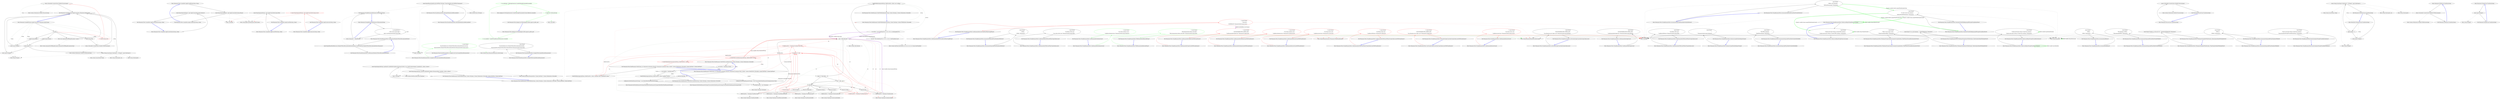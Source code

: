 digraph  {
m0_15 [cluster="System.Globalization.TextInfo.ToLower(string)", file="CasingExtensions.cs", label="Entry System.Globalization.TextInfo.ToLower(string)", span="0-0"];
m0_14 [cluster="System.Globalization.TextInfo.ToTitleCase(string)", file="CasingExtensions.cs", label="Entry System.Globalization.TextInfo.ToTitleCase(string)", span="0-0"];
m0_19 [cluster="string.Concat(string, string)", file="CasingExtensions.cs", label="Entry string.Concat(string, string)", span="0-0"];
m0_0 [cluster="Humanizer.CasingExtensions.ApplyCase(string, Humanizer.LetterCasing)", file="CasingExtensions.cs", label="Entry Humanizer.CasingExtensions.ApplyCase(string, Humanizer.LetterCasing)", span="16-16"];
m0_1 [cluster="Humanizer.CasingExtensions.ApplyCase(string, Humanizer.LetterCasing)", file="CasingExtensions.cs", label=casing, span="18-18"];
m0_3 [cluster="Humanizer.CasingExtensions.ApplyCase(string, Humanizer.LetterCasing)", file="CasingExtensions.cs", label="return CultureInfo.CurrentCulture.TextInfo.ToTitleCase(input);", span="21-21"];
m0_5 [cluster="Humanizer.CasingExtensions.ApplyCase(string, Humanizer.LetterCasing)", file="CasingExtensions.cs", label="return CultureInfo.CurrentCulture.TextInfo.ToLower(input);", span="24-24"];
m0_7 [cluster="Humanizer.CasingExtensions.ApplyCase(string, Humanizer.LetterCasing)", file="CasingExtensions.cs", label="return input.ToUpper();", span="27-27"];
m0_9 [cluster="Humanizer.CasingExtensions.ApplyCase(string, Humanizer.LetterCasing)", file="CasingExtensions.cs", label="input.Length >= 1", span="30-30"];
m0_10 [cluster="Humanizer.CasingExtensions.ApplyCase(string, Humanizer.LetterCasing)", file="CasingExtensions.cs", label="return String.Concat(input.Substring(0, 1).ToUpper(), input.Substring(1));", span="31-31"];
m0_11 [cluster="Humanizer.CasingExtensions.ApplyCase(string, Humanizer.LetterCasing)", file="CasingExtensions.cs", label="return input.ToUpper();", span="33-33"];
m0_2 [cluster="Humanizer.CasingExtensions.ApplyCase(string, Humanizer.LetterCasing)", file="CasingExtensions.cs", label="LetterCasing.Title", span="20-20"];
m0_4 [cluster="Humanizer.CasingExtensions.ApplyCase(string, Humanizer.LetterCasing)", color=red, community=0, file="CasingExtensions.cs", label="0: LetterCasing.Lower", span="23-23"];
m0_6 [cluster="Humanizer.CasingExtensions.ApplyCase(string, Humanizer.LetterCasing)", file="CasingExtensions.cs", label="LetterCasing.AllCaps", span="26-26"];
m0_8 [cluster="Humanizer.CasingExtensions.ApplyCase(string, Humanizer.LetterCasing)", file="CasingExtensions.cs", label="LetterCasing.Sentence", span="29-29"];
m0_12 [cluster="Humanizer.CasingExtensions.ApplyCase(string, Humanizer.LetterCasing)", file="CasingExtensions.cs", label="throw new ArgumentOutOfRangeException(''casing'');", span="36-36"];
m0_13 [cluster="Humanizer.CasingExtensions.ApplyCase(string, Humanizer.LetterCasing)", file="CasingExtensions.cs", label="Exit Humanizer.CasingExtensions.ApplyCase(string, Humanizer.LetterCasing)", span="16-16"];
m0_16 [cluster="string.ToUpper()", file="CasingExtensions.cs", label="Entry string.ToUpper()", span="0-0"];
m0_17 [cluster="string.Substring(int, int)", file="CasingExtensions.cs", label="Entry string.Substring(int, int)", span="0-0"];
m0_20 [cluster="System.ArgumentOutOfRangeException.ArgumentOutOfRangeException(string)", file="CasingExtensions.cs", label="Entry System.ArgumentOutOfRangeException.ArgumentOutOfRangeException(string)", span="0-0"];
m0_18 [cluster="string.Substring(int)", file="CasingExtensions.cs", label="Entry string.Substring(int)", span="0-0"];
m1_11 [cluster="Humanizer.Tests.CasingTests.ApplyCaseAllCaps(string, string)", file="CasingTests.cs", label="Entry Humanizer.Tests.CasingTests.ApplyCaseAllCaps(string, string)", span="40-40"];
m1_12 [cluster="Humanizer.Tests.CasingTests.ApplyCaseAllCaps(string, string)", file="CasingTests.cs", label="Assert.Equal(expectedOutput, input.ApplyCase(LetterCasing.AllCaps))", span="42-42"];
m1_13 [cluster="Humanizer.Tests.CasingTests.ApplyCaseAllCaps(string, string)", file="CasingTests.cs", label="Exit Humanizer.Tests.CasingTests.ApplyCaseAllCaps(string, string)", span="40-40"];
m1_3 [cluster="string.ApplyCase(Humanizer.LetterCasing)", file="CasingTests.cs", label="Entry string.ApplyCase(Humanizer.LetterCasing)", span="16-16"];
m1_8 [cluster="Humanizer.Tests.CasingTests.ApplyCaseSentence(string, string)", file="CasingTests.cs", label="Entry Humanizer.Tests.CasingTests.ApplyCaseSentence(string, string)", span="31-31"];
m1_9 [cluster="Humanizer.Tests.CasingTests.ApplyCaseSentence(string, string)", file="CasingTests.cs", label="Assert.Equal(expectedOutput, input.ApplyCase(LetterCasing.Sentence))", span="33-33"];
m1_10 [cluster="Humanizer.Tests.CasingTests.ApplyCaseSentence(string, string)", file="CasingTests.cs", label="Exit Humanizer.Tests.CasingTests.ApplyCaseSentence(string, string)", span="31-31"];
m1_0 [cluster="Humanizer.Tests.CasingTests.ApplyCaseTitle(string, string)", file="CasingTests.cs", label="Entry Humanizer.Tests.CasingTests.ApplyCaseTitle(string, string)", span="12-12"];
m1_1 [cluster="Humanizer.Tests.CasingTests.ApplyCaseTitle(string, string)", file="CasingTests.cs", label="Assert.Equal(expectedOutput, input.ApplyCase(LetterCasing.Title))", span="14-14"];
m1_2 [cluster="Humanizer.Tests.CasingTests.ApplyCaseTitle(string, string)", file="CasingTests.cs", label="Exit Humanizer.Tests.CasingTests.ApplyCaseTitle(string, string)", span="12-12"];
m1_4 [cluster="Unk.Equal", file="CasingTests.cs", label="Entry Unk.Equal", span=""];
m1_5 [cluster="Humanizer.Tests.CasingTests.ApplyCaseLower(string, string)", file="CasingTests.cs", label="Entry Humanizer.Tests.CasingTests.ApplyCaseLower(string, string)", span="22-22"];
m1_6 [cluster="Humanizer.Tests.CasingTests.ApplyCaseLower(string, string)", color=red, community=0, file="CasingTests.cs", label="0: Assert.Equal(expectedOutput, input.ApplyCase(LetterCasing.Lower))", span="24-24"];
m1_7 [cluster="Humanizer.Tests.CasingTests.ApplyCaseLower(string, string)", file="CasingTests.cs", label="Exit Humanizer.Tests.CasingTests.ApplyCaseLower(string, string)", span="22-22"];
m2_4 [cluster="Unk.Equal", file="EnumHumanizeTests.cs", label="Entry Unk.Equal", span=""];
m2_15 [cluster="Humanizer.Tests.EnumHumanizeTests.AllCapitalMembersAreReturnedAsIs()", file="EnumHumanizeTests.cs", label="Entry Humanizer.Tests.EnumHumanizeTests.AllCapitalMembersAreReturnedAsIs()", span="35-35"];
m2_16 [cluster="Humanizer.Tests.EnumHumanizeTests.AllCapitalMembersAreReturnedAsIs()", file="EnumHumanizeTests.cs", label="Assert.Equal(EnumUnderTest.ALLCAPITALS.ToString(), EnumUnderTest.ALLCAPITALS.Humanize())", span="37-37"];
m2_17 [cluster="Humanizer.Tests.EnumHumanizeTests.AllCapitalMembersAreReturnedAsIs()", file="EnumHumanizeTests.cs", label="Exit Humanizer.Tests.EnumHumanizeTests.AllCapitalMembersAreReturnedAsIs()", span="35-35"];
m2_18 [cluster="System.Enum.ToString()", file="EnumHumanizeTests.cs", label="Entry System.Enum.ToString()", span="0-0"];
m2_12 [cluster="Humanizer.Tests.EnumHumanizeTests.CanApplyLowerCaseCasingOnEnumHumanization()", file="EnumHumanizeTests.cs", label="Entry Humanizer.Tests.EnumHumanizeTests.CanApplyLowerCaseCasingOnEnumHumanization()", span="27-27"];
m2_13 [cluster="Humanizer.Tests.EnumHumanizeTests.CanApplyLowerCaseCasingOnEnumHumanization()", color=green, community=0, file="EnumHumanizeTests.cs", label="0: Assert.Equal(\r\n                EnumTestsResources.MemberWithoutDescriptionAttributeLowerCase, \r\n                EnumUnderTest.MemberWithoutDescriptionAttribute.Humanize(LetterCasing.Lower))", span="29-31"];
m2_14 [cluster="Humanizer.Tests.EnumHumanizeTests.CanApplyLowerCaseCasingOnEnumHumanization()", file="EnumHumanizeTests.cs", label="Exit Humanizer.Tests.EnumHumanizeTests.CanApplyLowerCaseCasingOnEnumHumanization()", span="27-27"];
m2_8 [cluster="Humanizer.Tests.EnumHumanizeTests.CanApplyTitleCasingOnEnumHumanization()", file="EnumHumanizeTests.cs", label="Entry Humanizer.Tests.EnumHumanizeTests.CanApplyTitleCasingOnEnumHumanization()", span="19-19"];
m2_9 [cluster="Humanizer.Tests.EnumHumanizeTests.CanApplyTitleCasingOnEnumHumanization()", file="EnumHumanizeTests.cs", label="Assert.Equal(\r\n                EnumTestsResources.MemberWithoutDescriptionAttributeTitle, \r\n                EnumUnderTest.MemberWithoutDescriptionAttribute.Humanize(LetterCasing.Title))", span="21-23"];
m2_10 [cluster="Humanizer.Tests.EnumHumanizeTests.CanApplyTitleCasingOnEnumHumanization()", file="EnumHumanizeTests.cs", label="Exit Humanizer.Tests.EnumHumanizeTests.CanApplyTitleCasingOnEnumHumanization()", span="19-19"];
m2_5 [cluster="Humanizer.Tests.EnumHumanizeTests.CanHumanizeMembersWithoutDescriptionAttribute()", file="EnumHumanizeTests.cs", label="Entry Humanizer.Tests.EnumHumanizeTests.CanHumanizeMembersWithoutDescriptionAttribute()", span="13-13"];
m2_6 [cluster="Humanizer.Tests.EnumHumanizeTests.CanHumanizeMembersWithoutDescriptionAttribute()", file="EnumHumanizeTests.cs", label="Assert.Equal(EnumTestsResources.MemberWithoutDescriptionAttributeSentence, EnumUnderTest.MemberWithoutDescriptionAttribute.Humanize())", span="15-15"];
m2_3 [cluster="Humanizer.StringDehumanizeExtensions.Dehumanize(string)", file="EnumHumanizeTests.cs", label="Exit Humanizer.StringDehumanizeExtensions.Dehumanize(string)", span="11-11"];
m2_0 [cluster="Humanizer.StringDehumanizeExtensions.Dehumanize(string)", file="EnumHumanizeTests.cs", label="Entry Humanizer.StringDehumanizeExtensions.Dehumanize(string)", span="11-11"];
m2_1 [cluster="Humanizer.StringDehumanizeExtensions.Dehumanize(string)", file="EnumHumanizeTests.cs", label="var titlizedWords = \r\n                (from word in input.Split(' ')\r\n                select word.Humanize(LetterCasing.Title))", span="13-15"];
m2_2 [cluster="Humanizer.StringDehumanizeExtensions.Dehumanize(string)", file="EnumHumanizeTests.cs", label="return string.Join('''', titlizedWords);", span="17-17"];
m2_11 [cluster="System.Enum.Humanize(Humanizer.LetterCasing)", file="EnumHumanizeTests.cs", label="Entry System.Enum.Humanize(Humanizer.LetterCasing)", span="37-37"];
m2_7 [cluster="Humanizer.Tests.EnumHumanizeTests.CanHumanizeMembersWithoutDescriptionAttribute()", file="EnumHumanizeTests.cs", label="Exit Humanizer.Tests.EnumHumanizeTests.CanHumanizeMembersWithoutDescriptionAttribute()", span="13-13"];
m4_5 [cluster="ApiApprover.PublicApiGenerator.CreatePublicApiForAssembly(System.Reflection.Assembly)", file="PublicApiApprovalTest.cs", label="Entry ApiApprover.PublicApiGenerator.CreatePublicApiForAssembly(System.Reflection.Assembly)", span="17-17"];
m4_0 [cluster="Humanizer.Tests.ApiApprover.PublicApiApprovalTest.approve_public_api()", file="PublicApiApprovalTest.cs", label="Entry Humanizer.Tests.ApiApprover.PublicApiApprovalTest.approve_public_api()", span="11-11"];
m4_1 [cluster="Humanizer.Tests.ApiApprover.PublicApiApprovalTest.approve_public_api()", color=green, community=0, file="PublicApiApprovalTest.cs", label="0: var assembly = typeof(StringHumanizeExtensions).Assembly", span="14-14"];
m4_2 [cluster="Humanizer.Tests.ApiApprover.PublicApiApprovalTest.approve_public_api()", color=green, community=0, file="PublicApiApprovalTest.cs", label="0: var publicApi = PublicApiGenerator.CreatePublicApiForAssembly(assembly)", span="17-17"];
m4_3 [cluster="Humanizer.Tests.ApiApprover.PublicApiApprovalTest.approve_public_api()", color=green, community=0, file="PublicApiApprovalTest.cs", label="0: Approvals.Verify(publicApi)", span="20-20"];
m4_4 [cluster="Humanizer.Tests.ApiApprover.PublicApiApprovalTest.approve_public_api()", file="PublicApiApprovalTest.cs", label="Exit Humanizer.Tests.ApiApprover.PublicApiApprovalTest.approve_public_api()", span="11-11"];
m4_6 [cluster="Unk.Verify", file="PublicApiApprovalTest.cs", label="Entry Unk.Verify", span=""];
m6_15 [cluster="System.DateTime.Add(System.TimeSpan)", file="StringHumanizeExtensions.cs", label="Entry System.DateTime.Add(System.TimeSpan)", span="0-0"];
m6_49 [cluster="System.Math.Abs(int)", file="StringHumanizeExtensions.cs", label="Entry System.Math.Abs(int)", span="0-0"];
m6_6 [cluster="Humanizer.Tests.DateHumanize.VerifyWithDateInjection(string, System.TimeSpan, System.Globalization.CultureInfo)", file="StringHumanizeExtensions.cs", label="Entry Humanizer.Tests.DateHumanize.VerifyWithDateInjection(string, System.TimeSpan, System.Globalization.CultureInfo)", span="20-20"];
m6_7 [cluster="Humanizer.Tests.DateHumanize.VerifyWithDateInjection(string, System.TimeSpan, System.Globalization.CultureInfo)", file="StringHumanizeExtensions.cs", label="var utcNow = new DateTime(2013, 6, 20, 9, 58, 22, DateTimeKind.Utc)", span="22-22"];
m6_9 [cluster="Humanizer.Tests.DateHumanize.VerifyWithDateInjection(string, System.TimeSpan, System.Globalization.CultureInfo)", file="StringHumanizeExtensions.cs", label="VerifyWithDate(expectedString, deltaFromNow, culture, now, utcNow)", span="25-25"];
m6_8 [cluster="Humanizer.Tests.DateHumanize.VerifyWithDateInjection(string, System.TimeSpan, System.Globalization.CultureInfo)", file="StringHumanizeExtensions.cs", label="var now = new DateTime(2013, 6, 20, 11, 58, 22, DateTimeKind.Local)", span="23-23"];
m6_10 [cluster="Humanizer.Tests.DateHumanize.VerifyWithDateInjection(string, System.TimeSpan, System.Globalization.CultureInfo)", file="StringHumanizeExtensions.cs", label="Exit Humanizer.Tests.DateHumanize.VerifyWithDateInjection(string, System.TimeSpan, System.Globalization.CultureInfo)", span="20-20"];
m6_5 [cluster="Humanizer.Tests.DateHumanize.VerifyWithDate(string, System.TimeSpan, System.Globalization.CultureInfo, System.DateTime, System.DateTime)", file="StringHumanizeExtensions.cs", label="Entry Humanizer.Tests.DateHumanize.VerifyWithDate(string, System.TimeSpan, System.Globalization.CultureInfo, System.DateTime, System.DateTime)", span="28-28"];
m6_12 [cluster="Humanizer.Tests.DateHumanize.VerifyWithDate(string, System.TimeSpan, System.Globalization.CultureInfo, System.DateTime, System.DateTime)", file="StringHumanizeExtensions.cs", label="Assert.Equal(expectedString, baseDateUtc.Add(deltaFromBase).Humanize(utcDate: true, dateToCompareAgainst: baseDateUtc, culture: culture))", span="30-30"];
m6_13 [cluster="Humanizer.Tests.DateHumanize.VerifyWithDate(string, System.TimeSpan, System.Globalization.CultureInfo, System.DateTime, System.DateTime)", file="StringHumanizeExtensions.cs", label="Assert.Equal(expectedString, baseDate.Add(deltaFromBase).Humanize(false, baseDate, culture: culture))", span="31-31"];
m6_14 [cluster="Humanizer.Tests.DateHumanize.VerifyWithDate(string, System.TimeSpan, System.Globalization.CultureInfo, System.DateTime, System.DateTime)", file="StringHumanizeExtensions.cs", label="Exit Humanizer.Tests.DateHumanize.VerifyWithDate(string, System.TimeSpan, System.Globalization.CultureInfo, System.DateTime, System.DateTime)", span="28-28"];
m6_47 [cluster="Humanizer.DateTimeHumanizeStrategy.DefaultDateTimeHumanizeStrategy.DefaultDateTimeHumanizeStrategy()", file="StringHumanizeExtensions.cs", label="Entry Humanizer.DateTimeHumanizeStrategy.DefaultDateTimeHumanizeStrategy.DefaultDateTimeHumanizeStrategy()", span="8-8"];
m6_48 [cluster="System.TimeSpan.TimeSpan()", file="StringHumanizeExtensions.cs", label="Entry System.TimeSpan.TimeSpan()", span="0-0"];
m6_52 [cluster="System.TimeSpan.FromMinutes(double)", file="StringHumanizeExtensions.cs", label="Entry System.TimeSpan.FromMinutes(double)", span="0-0"];
m6_50 [cluster="System.TimeSpan.FromMilliseconds(double)", file="StringHumanizeExtensions.cs", label="Entry System.TimeSpan.FromMilliseconds(double)", span="0-0"];
m6_17 [cluster="Unk.Equal", file="StringHumanizeExtensions.cs", label="Entry Unk.Equal", span=""];
m6_51 [cluster="System.TimeSpan.FromSeconds(double)", file="StringHumanizeExtensions.cs", label="Entry System.TimeSpan.FromSeconds(double)", span="0-0"];
m6_0 [cluster="Humanizer.Tests.DateHumanize.VerifyWithCurrentDate(string, System.TimeSpan, System.Globalization.CultureInfo)", file="StringHumanizeExtensions.cs", label="Entry Humanizer.Tests.DateHumanize.VerifyWithCurrentDate(string, System.TimeSpan, System.Globalization.CultureInfo)", span="11-11"];
m6_1 [cluster="Humanizer.Tests.DateHumanize.VerifyWithCurrentDate(string, System.TimeSpan, System.Globalization.CultureInfo)", file="StringHumanizeExtensions.cs", label="var utcNow = DateTime.UtcNow", span="13-13"];
m6_3 [cluster="Humanizer.Tests.DateHumanize.VerifyWithCurrentDate(string, System.TimeSpan, System.Globalization.CultureInfo)", file="StringHumanizeExtensions.cs", label="VerifyWithDate(expectedString, deltaFromNow, culture, localNow, utcNow)", span="17-17"];
m6_2 [cluster="Humanizer.Tests.DateHumanize.VerifyWithCurrentDate(string, System.TimeSpan, System.Globalization.CultureInfo)", file="StringHumanizeExtensions.cs", label="var localNow = DateTime.Now", span="14-14"];
m6_4 [cluster="Humanizer.Tests.DateHumanize.VerifyWithCurrentDate(string, System.TimeSpan, System.Globalization.CultureInfo)", file="StringHumanizeExtensions.cs", label="Exit Humanizer.Tests.DateHumanize.VerifyWithCurrentDate(string, System.TimeSpan, System.Globalization.CultureInfo)", span="11-11"];
m6_11 [cluster="System.DateTime.DateTime(int, int, int, int, int, int, System.DateTimeKind)", file="StringHumanizeExtensions.cs", label="Entry System.DateTime.DateTime(int, int, int, int, int, int, System.DateTimeKind)", span="0-0"];
m6_16 [cluster="System.DateTime.Humanize(bool, System.DateTime?, System.Globalization.CultureInfo)", file="StringHumanizeExtensions.cs", label="Entry System.DateTime.Humanize(bool, System.DateTime?, System.Globalization.CultureInfo)", span="19-19"];
m6_18 [cluster="Humanizer.Tests.DateHumanize.Verify(string, int, Humanizer.Localisation.TimeUnit, Humanizer.Localisation.Tense, double?, System.Globalization.CultureInfo, System.DateTime?, System.DateTime?)", file="StringHumanizeExtensions.cs", label="Entry Humanizer.Tests.DateHumanize.Verify(string, int, Humanizer.Localisation.TimeUnit, Humanizer.Localisation.Tense, double?, System.Globalization.CultureInfo, System.DateTime?, System.DateTime?)", span="34-34"];
m6_19 [cluster="Humanizer.Tests.DateHumanize.Verify(string, int, Humanizer.Localisation.TimeUnit, Humanizer.Localisation.Tense, double?, System.Globalization.CultureInfo, System.DateTime?, System.DateTime?)", file="StringHumanizeExtensions.cs", label="precision.HasValue", span="36-36"];
m6_20 [cluster="Humanizer.Tests.DateHumanize.Verify(string, int, Humanizer.Localisation.TimeUnit, Humanizer.Localisation.Tense, double?, System.Globalization.CultureInfo, System.DateTime?, System.DateTime?)", file="StringHumanizeExtensions.cs", label="Configurator.DateTimeHumanizeStrategy = new PrecisionDateTimeHumanizeStrategy(precision.Value)", span="37-37"];
m6_23 [cluster="Humanizer.Tests.DateHumanize.Verify(string, int, Humanizer.Localisation.TimeUnit, Humanizer.Localisation.Tense, double?, System.Globalization.CultureInfo, System.DateTime?, System.DateTime?)", file="StringHumanizeExtensions.cs", label="unit = Math.Abs(unit)", span="42-42"];
m6_24 [cluster="Humanizer.Tests.DateHumanize.Verify(string, int, Humanizer.Localisation.TimeUnit, Humanizer.Localisation.Tense, double?, System.Globalization.CultureInfo, System.DateTime?, System.DateTime?)", file="StringHumanizeExtensions.cs", label="tense == Tense.Past", span="44-44"];
m6_26 [cluster="Humanizer.Tests.DateHumanize.Verify(string, int, Humanizer.Localisation.TimeUnit, Humanizer.Localisation.Tense, double?, System.Globalization.CultureInfo, System.DateTime?, System.DateTime?)", file="StringHumanizeExtensions.cs", label=timeUnit, span="47-47"];
m6_41 [cluster="Humanizer.Tests.DateHumanize.Verify(string, int, Humanizer.Localisation.TimeUnit, Humanizer.Localisation.Tense, double?, System.Globalization.CultureInfo, System.DateTime?, System.DateTime?)", color=red, community=0, file="StringHumanizeExtensions.cs", label="0: baseDate == null", span="72-72"];
m6_42 [cluster="Humanizer.Tests.DateHumanize.Verify(string, int, Humanizer.Localisation.TimeUnit, Humanizer.Localisation.Tense, double?, System.Globalization.CultureInfo, System.DateTime?, System.DateTime?)", color=red, community=0, file="StringHumanizeExtensions.cs", label="0: VerifyWithCurrentDate(expectedString, deltaFromNow, culture)", span="74-74"];
m6_43 [cluster="Humanizer.Tests.DateHumanize.Verify(string, int, Humanizer.Localisation.TimeUnit, Humanizer.Localisation.Tense, double?, System.Globalization.CultureInfo, System.DateTime?, System.DateTime?)", color=red, community=0, file="StringHumanizeExtensions.cs", label="0: VerifyWithDateInjection(expectedString, deltaFromNow, culture)", span="75-75"];
m6_44 [cluster="Humanizer.Tests.DateHumanize.Verify(string, int, Humanizer.Localisation.TimeUnit, Humanizer.Localisation.Tense, double?, System.Globalization.CultureInfo, System.DateTime?, System.DateTime?)", file="StringHumanizeExtensions.cs", label="VerifyWithDate(expectedString, deltaFromNow, culture, baseDate.Value, baseDateUtc.Value)", span="79-79"];
m6_21 [cluster="Humanizer.Tests.DateHumanize.Verify(string, int, Humanizer.Localisation.TimeUnit, Humanizer.Localisation.Tense, double?, System.Globalization.CultureInfo, System.DateTime?, System.DateTime?)", file="StringHumanizeExtensions.cs", label="Configurator.DateTimeHumanizeStrategy = new DefaultDateTimeHumanizeStrategy()", span="39-39"];
m6_22 [cluster="Humanizer.Tests.DateHumanize.Verify(string, int, Humanizer.Localisation.TimeUnit, Humanizer.Localisation.Tense, double?, System.Globalization.CultureInfo, System.DateTime?, System.DateTime?)", file="StringHumanizeExtensions.cs", label="var deltaFromNow = new TimeSpan()", span="41-41"];
m6_25 [cluster="Humanizer.Tests.DateHumanize.Verify(string, int, Humanizer.Localisation.TimeUnit, Humanizer.Localisation.Tense, double?, System.Globalization.CultureInfo, System.DateTime?, System.DateTime?)", file="StringHumanizeExtensions.cs", label="unit = -unit", span="45-45"];
m6_28 [cluster="Humanizer.Tests.DateHumanize.Verify(string, int, Humanizer.Localisation.TimeUnit, Humanizer.Localisation.Tense, double?, System.Globalization.CultureInfo, System.DateTime?, System.DateTime?)", file="StringHumanizeExtensions.cs", label="deltaFromNow = TimeSpan.FromMilliseconds(unit)", span="50-50"];
m6_30 [cluster="Humanizer.Tests.DateHumanize.Verify(string, int, Humanizer.Localisation.TimeUnit, Humanizer.Localisation.Tense, double?, System.Globalization.CultureInfo, System.DateTime?, System.DateTime?)", file="StringHumanizeExtensions.cs", label="deltaFromNow = TimeSpan.FromSeconds(unit)", span="53-53"];
m6_32 [cluster="Humanizer.Tests.DateHumanize.Verify(string, int, Humanizer.Localisation.TimeUnit, Humanizer.Localisation.Tense, double?, System.Globalization.CultureInfo, System.DateTime?, System.DateTime?)", file="StringHumanizeExtensions.cs", label="deltaFromNow = TimeSpan.FromMinutes(unit)", span="56-56"];
m6_34 [cluster="Humanizer.Tests.DateHumanize.Verify(string, int, Humanizer.Localisation.TimeUnit, Humanizer.Localisation.Tense, double?, System.Globalization.CultureInfo, System.DateTime?, System.DateTime?)", file="StringHumanizeExtensions.cs", label="deltaFromNow = TimeSpan.FromHours(unit)", span="59-59"];
m6_36 [cluster="Humanizer.Tests.DateHumanize.Verify(string, int, Humanizer.Localisation.TimeUnit, Humanizer.Localisation.Tense, double?, System.Globalization.CultureInfo, System.DateTime?, System.DateTime?)", file="StringHumanizeExtensions.cs", label="deltaFromNow = TimeSpan.FromDays(unit)", span="62-62"];
m6_38 [cluster="Humanizer.Tests.DateHumanize.Verify(string, int, Humanizer.Localisation.TimeUnit, Humanizer.Localisation.Tense, double?, System.Globalization.CultureInfo, System.DateTime?, System.DateTime?)", color=red, community=0, file="StringHumanizeExtensions.cs", label="0: deltaFromNow = TimeSpan.FromDays(unit*31)", span="65-65"];
m6_40 [cluster="Humanizer.Tests.DateHumanize.Verify(string, int, Humanizer.Localisation.TimeUnit, Humanizer.Localisation.Tense, double?, System.Globalization.CultureInfo, System.DateTime?, System.DateTime?)", color=red, community=0, file="StringHumanizeExtensions.cs", label="0: deltaFromNow = TimeSpan.FromDays(unit*366)", span="68-68"];
m6_27 [cluster="Humanizer.Tests.DateHumanize.Verify(string, int, Humanizer.Localisation.TimeUnit, Humanizer.Localisation.Tense, double?, System.Globalization.CultureInfo, System.DateTime?, System.DateTime?)", file="StringHumanizeExtensions.cs", label="TimeUnit.Millisecond", span="49-49"];
m6_29 [cluster="Humanizer.Tests.DateHumanize.Verify(string, int, Humanizer.Localisation.TimeUnit, Humanizer.Localisation.Tense, double?, System.Globalization.CultureInfo, System.DateTime?, System.DateTime?)", file="StringHumanizeExtensions.cs", label="TimeUnit.Second", span="52-52"];
m6_31 [cluster="Humanizer.Tests.DateHumanize.Verify(string, int, Humanizer.Localisation.TimeUnit, Humanizer.Localisation.Tense, double?, System.Globalization.CultureInfo, System.DateTime?, System.DateTime?)", file="StringHumanizeExtensions.cs", label="TimeUnit.Minute", span="55-55"];
m6_33 [cluster="Humanizer.Tests.DateHumanize.Verify(string, int, Humanizer.Localisation.TimeUnit, Humanizer.Localisation.Tense, double?, System.Globalization.CultureInfo, System.DateTime?, System.DateTime?)", file="StringHumanizeExtensions.cs", label="TimeUnit.Hour", span="58-58"];
m6_35 [cluster="Humanizer.Tests.DateHumanize.Verify(string, int, Humanizer.Localisation.TimeUnit, Humanizer.Localisation.Tense, double?, System.Globalization.CultureInfo, System.DateTime?, System.DateTime?)", file="StringHumanizeExtensions.cs", label="TimeUnit.Day", span="61-61"];
m6_37 [cluster="Humanizer.Tests.DateHumanize.Verify(string, int, Humanizer.Localisation.TimeUnit, Humanizer.Localisation.Tense, double?, System.Globalization.CultureInfo, System.DateTime?, System.DateTime?)", file="StringHumanizeExtensions.cs", label="TimeUnit.Month", span="64-64"];
m6_39 [cluster="Humanizer.Tests.DateHumanize.Verify(string, int, Humanizer.Localisation.TimeUnit, Humanizer.Localisation.Tense, double?, System.Globalization.CultureInfo, System.DateTime?, System.DateTime?)", color=red, community=0, file="StringHumanizeExtensions.cs", label="0: TimeUnit.Year", span="67-67"];
m6_45 [cluster="Humanizer.Tests.DateHumanize.Verify(string, int, Humanizer.Localisation.TimeUnit, Humanizer.Localisation.Tense, double?, System.Globalization.CultureInfo, System.DateTime?, System.DateTime?)", file="StringHumanizeExtensions.cs", label="Exit Humanizer.Tests.DateHumanize.Verify(string, int, Humanizer.Localisation.TimeUnit, Humanizer.Localisation.Tense, double?, System.Globalization.CultureInfo, System.DateTime?, System.DateTime?)", span="34-34"];
m6_53 [cluster="System.TimeSpan.FromHours(double)", file="StringHumanizeExtensions.cs", label="Entry System.TimeSpan.FromHours(double)", span="0-0"];
m6_54 [cluster="System.TimeSpan.FromDays(double)", file="StringHumanizeExtensions.cs", label="Entry System.TimeSpan.FromDays(double)", span="0-0"];
m6_46 [cluster="Humanizer.DateTimeHumanizeStrategy.PrecisionDateTimeHumanizeStrategy.PrecisionDateTimeHumanizeStrategy(double)", file="StringHumanizeExtensions.cs", label="Entry Humanizer.DateTimeHumanizeStrategy.PrecisionDateTimeHumanizeStrategy.PrecisionDateTimeHumanizeStrategy(double)", span="16-16"];
m7_3 [cluster="string.Humanize()", file="StringHumanizeTests.cs", label="Entry string.Humanize()", span="42-42"];
m7_49 [cluster="Humanizer.Tests.StringHumanizeTests.CanHumanizeIntoTitleCaseWhenUsingUnderscores()", file="StringHumanizeTests.cs", label="Entry Humanizer.Tests.StringHumanizeTests.CanHumanizeIntoTitleCaseWhenUsingUnderscores()", span="123-123"];
m7_50 [cluster="Humanizer.Tests.StringHumanizeTests.CanHumanizeIntoTitleCaseWhenUsingUnderscores()", file="StringHumanizeTests.cs", label="Assert.Equal(\r\n                ''Can Return Title Case'',\r\n                ''Can_return_title_Case''.Humanize(LetterCasing.Title))", span="125-127"];
m7_51 [cluster="Humanizer.Tests.StringHumanizeTests.CanHumanizeIntoTitleCaseWhenUsingUnderscores()", file="StringHumanizeTests.cs", label="Exit Humanizer.Tests.StringHumanizeTests.CanHumanizeIntoTitleCaseWhenUsingUnderscores()", span="123-123"];
m7_61 [cluster="Humanizer.Tests.StringHumanizeTests.CanHumanizeIntoSentenceCase()", file="StringHumanizeTests.cs", label="Entry Humanizer.Tests.StringHumanizeTests.CanHumanizeIntoSentenceCase()", span="155-155"];
m7_62 [cluster="Humanizer.Tests.StringHumanizeTests.CanHumanizeIntoSentenceCase()", color=green, community=0, file="StringHumanizeTests.cs", label="0: Assert.Equal(\r\n                ''Can return sentence case'',\r\n                ''CanReturnSentenceCase''.Humanize(LetterCasing.Sentence))", span="157-159"];
m7_63 [cluster="Humanizer.Tests.StringHumanizeTests.CanHumanizeIntoSentenceCase()", file="StringHumanizeTests.cs", label="Exit Humanizer.Tests.StringHumanizeTests.CanHumanizeIntoSentenceCase()", span="155-155"];
m7_38 [cluster="Humanizer.Tests.StringHumanizeTests.AcronymsAreSeparatedFromNumbersInTheStart()", file="StringHumanizeTests.cs", label="Entry Humanizer.Tests.StringHumanizeTests.AcronymsAreSeparatedFromNumbersInTheStart()", span="99-99"];
m7_39 [cluster="Humanizer.Tests.StringHumanizeTests.AcronymsAreSeparatedFromNumbersInTheStart()", file="StringHumanizeTests.cs", label="Assert.Equal(\r\n                ''1 HTML'',\r\n                ''1HTML''.Humanize())", span="101-103"];
m7_40 [cluster="Humanizer.Tests.StringHumanizeTests.AcronymsAreSeparatedFromNumbersInTheStart()", file="StringHumanizeTests.cs", label="Exit Humanizer.Tests.StringHumanizeTests.AcronymsAreSeparatedFromNumbersInTheStart()", span="99-99"];
m7_52 [cluster="Humanizer.Tests.StringHumanizeTests.TitleHumanizationHonorsAllCaps()", file="StringHumanizeTests.cs", label="Entry Humanizer.Tests.StringHumanizeTests.TitleHumanizationHonorsAllCaps()", span="131-131"];
m7_53 [cluster="Humanizer.Tests.StringHumanizeTests.TitleHumanizationHonorsAllCaps()", color=green, community=0, file="StringHumanizeTests.cs", label="0: Assert.Equal(\r\n                ''Title Humanization Honors ALLCAPS'',\r\n                ''Title_humanization_Honors_ALLCAPS''.Humanize(LetterCasing.Title))", span="133-135"];
m7_54 [cluster="Humanizer.Tests.StringHumanizeTests.TitleHumanizationHonorsAllCaps()", file="StringHumanizeTests.cs", label="Exit Humanizer.Tests.StringHumanizeTests.TitleHumanizationHonorsAllCaps()", span="131-131"];
m7_70 [cluster="Humanizer.Tests.StringHumanizeTests.CanHumanizeIntoLowerCaseEvenWhenUsingAllCaps()", file="StringHumanizeTests.cs", label="Entry Humanizer.Tests.StringHumanizeTests.CanHumanizeIntoLowerCaseEvenWhenUsingAllCaps()", span="179-179"];
m7_71 [cluster="Humanizer.Tests.StringHumanizeTests.CanHumanizeIntoLowerCaseEvenWhenUsingAllCaps()", color=red, community=0, file="StringHumanizeTests.cs", label="0: Assert.Equal(\r\n                ''lowercase'',\r\n                ''LOWERCASE''.Humanize(LetterCasing.Lower))", span="181-183"];
m7_72 [cluster="Humanizer.Tests.StringHumanizeTests.CanHumanizeIntoLowerCaseEvenWhenUsingAllCaps()", file="StringHumanizeTests.cs", label="Exit Humanizer.Tests.StringHumanizeTests.CanHumanizeIntoLowerCaseEvenWhenUsingAllCaps()", span="179-179"];
m7_4 [cluster="Unk.Equal", file="StringHumanizeTests.cs", label="Entry Unk.Equal", span=""];
m7_26 [cluster="Humanizer.Tests.StringHumanizeTests.AcronymsAreSeparatedFromOtherWordsInTheMiddle()", file="StringHumanizeTests.cs", label="Entry Humanizer.Tests.StringHumanizeTests.AcronymsAreSeparatedFromOtherWordsInTheMiddle()", span="67-67"];
m7_27 [cluster="Humanizer.Tests.StringHumanizeTests.AcronymsAreSeparatedFromOtherWordsInTheMiddle()", file="StringHumanizeTests.cs", label="Assert.Equal(\r\n                ''The HTML language'',\r\n                ''TheHTMLLanguage''.Humanize())", span="69-71"];
m7_28 [cluster="Humanizer.Tests.StringHumanizeTests.AcronymsAreSeparatedFromOtherWordsInTheMiddle()", file="StringHumanizeTests.cs", label="Exit Humanizer.Tests.StringHumanizeTests.AcronymsAreSeparatedFromOtherWordsInTheMiddle()", span="67-67"];
m7_55 [cluster="Humanizer.Tests.StringHumanizeTests.CanHumanizeIntoLowerCase()", file="StringHumanizeTests.cs", label="Entry Humanizer.Tests.StringHumanizeTests.CanHumanizeIntoLowerCase()", span="139-139"];
m7_56 [cluster="Humanizer.Tests.StringHumanizeTests.CanHumanizeIntoLowerCase()", color=red, community=0, file="StringHumanizeTests.cs", label="0: Assert.Equal(\r\n                ''can return lower case'',\r\n                ''CanReturnLowerCase''.Humanize(LetterCasing.Lower))", span="141-143"];
m7_57 [cluster="Humanizer.Tests.StringHumanizeTests.CanHumanizeIntoLowerCase()", file="StringHumanizeTests.cs", label="Exit Humanizer.Tests.StringHumanizeTests.CanHumanizeIntoLowerCase()", span="139-139"];
m7_5 [cluster="Humanizer.Tests.StringHumanizeTests.WhenInputStringContainsConsequtiveCaptialLetters_ThenTheyAreTurnedIntoOneLetterWords()", file="StringHumanizeTests.cs", label="Entry Humanizer.Tests.StringHumanizeTests.WhenInputStringContainsConsequtiveCaptialLetters_ThenTheyAreTurnedIntoOneLetterWords()", span="15-15"];
m7_6 [cluster="Humanizer.Tests.StringHumanizeTests.WhenInputStringContainsConsequtiveCaptialLetters_ThenTheyAreTurnedIntoOneLetterWords()", file="StringHumanizeTests.cs", label="Assert.Equal(\r\n                ''When I use an input a here'',\r\n                ''WhenIUseAnInputAHere''.Humanize())", span="17-19"];
m7_7 [cluster="Humanizer.Tests.StringHumanizeTests.WhenInputStringContainsConsequtiveCaptialLetters_ThenTheyAreTurnedIntoOneLetterWords()", file="StringHumanizeTests.cs", label="Exit Humanizer.Tests.StringHumanizeTests.WhenInputStringContainsConsequtiveCaptialLetters_ThenTheyAreTurnedIntoOneLetterWords()", span="15-15"];
m7_8 [cluster="Humanizer.Tests.StringHumanizeTests.WhenInputStringStartsWithANumber_ThenNumberIsDealtWithLikeAWord()", file="StringHumanizeTests.cs", label="Entry Humanizer.Tests.StringHumanizeTests.WhenInputStringStartsWithANumber_ThenNumberIsDealtWithLikeAWord()", span="23-23"];
m7_9 [cluster="Humanizer.Tests.StringHumanizeTests.WhenInputStringStartsWithANumber_ThenNumberIsDealtWithLikeAWord()", file="StringHumanizeTests.cs", label="Assert.Equal(''10 is in the begining'', ''10IsInTheBegining''.Humanize())", span="25-25"];
m7_10 [cluster="Humanizer.Tests.StringHumanizeTests.WhenInputStringStartsWithANumber_ThenNumberIsDealtWithLikeAWord()", file="StringHumanizeTests.cs", label="Exit Humanizer.Tests.StringHumanizeTests.WhenInputStringStartsWithANumber_ThenNumberIsDealtWithLikeAWord()", span="23-23"];
m7_14 [cluster="Humanizer.Tests.StringHumanizeTests.UnderscoredInputStringIsTurnedIntoSentence()", file="StringHumanizeTests.cs", label="Entry Humanizer.Tests.StringHumanizeTests.UnderscoredInputStringIsTurnedIntoSentence()", span="35-35"];
m7_15 [cluster="Humanizer.Tests.StringHumanizeTests.UnderscoredInputStringIsTurnedIntoSentence()", file="StringHumanizeTests.cs", label="Assert.Equal(\r\n                ''Underscored input string is turned into sentence'',\r\n                ''Underscored_input_string_is_turned_into_sentence''.Humanize())", span="37-39"];
m7_16 [cluster="Humanizer.Tests.StringHumanizeTests.UnderscoredInputStringIsTurnedIntoSentence()", file="StringHumanizeTests.cs", label="Exit Humanizer.Tests.StringHumanizeTests.UnderscoredInputStringIsTurnedIntoSentence()", span="35-35"];
m7_48 [cluster="string.Humanize(params Humanizer.IStringTransformer[])", file="StringHumanizeTests.cs", label="Entry string.Humanize(params Humanizer.IStringTransformer[])", span="72-72"];
m7_20 [cluster="Humanizer.Tests.StringHumanizeTests.OneLetterWordInTheBeginningOfStringIsTurnedIntoAWord()", file="StringHumanizeTests.cs", label="Entry Humanizer.Tests.StringHumanizeTests.OneLetterWordInTheBeginningOfStringIsTurnedIntoAWord()", span="51-51"];
m7_21 [cluster="Humanizer.Tests.StringHumanizeTests.OneLetterWordInTheBeginningOfStringIsTurnedIntoAWord()", file="StringHumanizeTests.cs", label="Assert.Equal(\r\n                ''X is first word in the sentence'',\r\n                ''XIsFirstWordInTheSentence''.Humanize())", span="53-55"];
m7_22 [cluster="Humanizer.Tests.StringHumanizeTests.OneLetterWordInTheBeginningOfStringIsTurnedIntoAWord()", file="StringHumanizeTests.cs", label="Exit Humanizer.Tests.StringHumanizeTests.OneLetterWordInTheBeginningOfStringIsTurnedIntoAWord()", span="51-51"];
m7_23 [cluster="Humanizer.Tests.StringHumanizeTests.AcronymsAreLeftIntact()", file="StringHumanizeTests.cs", label="Entry Humanizer.Tests.StringHumanizeTests.AcronymsAreLeftIntact()", span="59-59"];
m7_24 [cluster="Humanizer.Tests.StringHumanizeTests.AcronymsAreLeftIntact()", file="StringHumanizeTests.cs", label="Assert.Equal(\r\n                ''HTML'',\r\n                ''HTML''.Humanize())", span="61-63"];
m7_25 [cluster="Humanizer.Tests.StringHumanizeTests.AcronymsAreLeftIntact()", file="StringHumanizeTests.cs", label="Exit Humanizer.Tests.StringHumanizeTests.AcronymsAreLeftIntact()", span="59-59"];
m7_64 [cluster="Humanizer.Tests.StringHumanizeTests.CanHumanizeIntoSentenceCaseWithTransformers()", file="StringHumanizeTests.cs", label="Entry Humanizer.Tests.StringHumanizeTests.CanHumanizeIntoSentenceCaseWithTransformers()", span="163-163"];
m7_65 [cluster="Humanizer.Tests.StringHumanizeTests.CanHumanizeIntoSentenceCaseWithTransformers()", color=red, community=1, file="StringHumanizeTests.cs", label="0: Assert.Equal(\r\n                ''Can return sentence case'',\r\n                ''CanReturnSentenceCase''.Humanize(To.SentenceCase))", span="165-167"];
m7_66 [cluster="Humanizer.Tests.StringHumanizeTests.CanHumanizeIntoSentenceCaseWithTransformers()", file="StringHumanizeTests.cs", label="Exit Humanizer.Tests.StringHumanizeTests.CanHumanizeIntoSentenceCaseWithTransformers()", span="163-163"];
m7_79 [cluster="Humanizer.Tests.StringHumanizeTests.CanTurnIntoUpperCasewhenUsingUnderscores()", file="StringHumanizeTests.cs", label="Entry Humanizer.Tests.StringHumanizeTests.CanTurnIntoUpperCasewhenUsingUnderscores()", span="203-203"];
m7_80 [cluster="Humanizer.Tests.StringHumanizeTests.CanTurnIntoUpperCasewhenUsingUnderscores()", file="StringHumanizeTests.cs", label="Assert.Equal(\r\n                ''CAN HUMANIZE INTO UPPER CASE'',\r\n                ''Can_Humanize_into_Upper_case''.Humanize(LetterCasing.AllCaps))", span="205-207"];
m7_81 [cluster="Humanizer.Tests.StringHumanizeTests.CanTurnIntoUpperCasewhenUsingUnderscores()", file="StringHumanizeTests.cs", label="Exit Humanizer.Tests.StringHumanizeTests.CanTurnIntoUpperCasewhenUsingUnderscores()", span="203-203"];
m7_76 [cluster="Humanizer.Tests.StringHumanizeTests.CanHumanizeIntoUpperCaseWithTransformers()", file="StringHumanizeTests.cs", label="Entry Humanizer.Tests.StringHumanizeTests.CanHumanizeIntoUpperCaseWithTransformers()", span="195-195"];
m7_77 [cluster="Humanizer.Tests.StringHumanizeTests.CanHumanizeIntoUpperCaseWithTransformers()", color=red, community=1, file="StringHumanizeTests.cs", label="0: Assert.Equal(\r\n                ''CAN HUMANIZE INTO UPPER CASE'',\r\n                ''CanHumanizeIntoUpperCase''.Humanize(To.UpperCase))", span="197-199"];
m7_78 [cluster="Humanizer.Tests.StringHumanizeTests.CanHumanizeIntoUpperCaseWithTransformers()", file="StringHumanizeTests.cs", label="Exit Humanizer.Tests.StringHumanizeTests.CanHumanizeIntoUpperCaseWithTransformers()", span="195-195"];
m7_32 [cluster="Humanizer.Tests.StringHumanizeTests.AcronymsAreSeparatedFromOtherWordsInTheEnd()", file="StringHumanizeTests.cs", label="Entry Humanizer.Tests.StringHumanizeTests.AcronymsAreSeparatedFromOtherWordsInTheEnd()", span="83-83"];
m7_33 [cluster="Humanizer.Tests.StringHumanizeTests.AcronymsAreSeparatedFromOtherWordsInTheEnd()", file="StringHumanizeTests.cs", label="Assert.Equal(\r\n                ''The language is HTML'',\r\n                ''TheLanguageIsHTML''.Humanize())", span="85-87"];
m7_34 [cluster="Humanizer.Tests.StringHumanizeTests.AcronymsAreSeparatedFromOtherWordsInTheEnd()", file="StringHumanizeTests.cs", label="Exit Humanizer.Tests.StringHumanizeTests.AcronymsAreSeparatedFromOtherWordsInTheEnd()", span="83-83"];
m7_44 [cluster="string.Humanize(Humanizer.LetterCasing)", file="StringHumanizeTests.cs", label="Entry string.Humanize(Humanizer.LetterCasing)", span="60-60"];
m7_58 [cluster="Humanizer.Tests.StringHumanizeTests.CanHumanizeIntoLowerCaseWithTransformers()", file="StringHumanizeTests.cs", label="Entry Humanizer.Tests.StringHumanizeTests.CanHumanizeIntoLowerCaseWithTransformers()", span="147-147"];
m7_59 [cluster="Humanizer.Tests.StringHumanizeTests.CanHumanizeIntoLowerCaseWithTransformers()", color=red, community=1, file="StringHumanizeTests.cs", label="0: Assert.Equal(\r\n                ''can return lower case'',\r\n                ''CanReturnLowerCase''.Humanize(To.LowerCase))", span="149-151"];
m7_60 [cluster="Humanizer.Tests.StringHumanizeTests.CanHumanizeIntoLowerCaseWithTransformers()", file="StringHumanizeTests.cs", label="Exit Humanizer.Tests.StringHumanizeTests.CanHumanizeIntoLowerCaseWithTransformers()", span="147-147"];
m7_45 [cluster="Humanizer.Tests.StringHumanizeTests.CanHumanizeIntoTitleCaseWithoutUsingUnderscoresWithTransformers()", file="StringHumanizeTests.cs", label="Entry Humanizer.Tests.StringHumanizeTests.CanHumanizeIntoTitleCaseWithoutUsingUnderscoresWithTransformers()", span="115-115"];
m7_46 [cluster="Humanizer.Tests.StringHumanizeTests.CanHumanizeIntoTitleCaseWithoutUsingUnderscoresWithTransformers()", color=red, community=1, file="StringHumanizeTests.cs", label="0: Assert.Equal(\r\n                ''Can Return Title Case'',\r\n                ''CanReturnTitleCase''.Humanize(To.TitleCase))", span="117-119"];
m7_47 [cluster="Humanizer.Tests.StringHumanizeTests.CanHumanizeIntoTitleCaseWithoutUsingUnderscoresWithTransformers()", file="StringHumanizeTests.cs", label="Exit Humanizer.Tests.StringHumanizeTests.CanHumanizeIntoTitleCaseWithoutUsingUnderscoresWithTransformers()", span="115-115"];
m7_17 [cluster="Humanizer.Tests.StringHumanizeTests.UnderscoredInputStringPreservesCasing()", file="StringHumanizeTests.cs", label="Entry Humanizer.Tests.StringHumanizeTests.UnderscoredInputStringPreservesCasing()", span="43-43"];
m7_18 [cluster="Humanizer.Tests.StringHumanizeTests.UnderscoredInputStringPreservesCasing()", file="StringHumanizeTests.cs", label="Assert.Equal(\r\n                ''Underscored input String is turned INTO sentence'',\r\n                ''Underscored_input_String_is_turned_INTO_sentence''.Humanize())", span="45-47"];
m7_19 [cluster="Humanizer.Tests.StringHumanizeTests.UnderscoredInputStringPreservesCasing()", file="StringHumanizeTests.cs", label="Exit Humanizer.Tests.StringHumanizeTests.UnderscoredInputStringPreservesCasing()", span="43-43"];
m7_73 [cluster="Humanizer.Tests.StringHumanizeTests.CanHumanizeIntoUpperCase()", file="StringHumanizeTests.cs", label="Entry Humanizer.Tests.StringHumanizeTests.CanHumanizeIntoUpperCase()", span="187-187"];
m7_74 [cluster="Humanizer.Tests.StringHumanizeTests.CanHumanizeIntoUpperCase()", file="StringHumanizeTests.cs", label="Assert.Equal(\r\n                ''CAN HUMANIZE INTO UPPER CASE'',\r\n                ''CanHumanizeIntoUpperCase''.Humanize(LetterCasing.AllCaps))", span="189-191"];
m7_75 [cluster="Humanizer.Tests.StringHumanizeTests.CanHumanizeIntoUpperCase()", file="StringHumanizeTests.cs", label="Exit Humanizer.Tests.StringHumanizeTests.CanHumanizeIntoUpperCase()", span="187-187"];
m7_11 [cluster="Humanizer.Tests.StringHumanizeTests.WhenInputStringEndWithANumber_ThenNumberIsDealtWithLikeAWord()", file="StringHumanizeTests.cs", label="Entry Humanizer.Tests.StringHumanizeTests.WhenInputStringEndWithANumber_ThenNumberIsDealtWithLikeAWord()", span="29-29"];
m7_12 [cluster="Humanizer.Tests.StringHumanizeTests.WhenInputStringEndWithANumber_ThenNumberIsDealtWithLikeAWord()", file="StringHumanizeTests.cs", label="Assert.Equal(''Number is at the end 100'', ''NumberIsAtTheEnd100''.Humanize())", span="31-31"];
m7_13 [cluster="Humanizer.Tests.StringHumanizeTests.WhenInputStringEndWithANumber_ThenNumberIsDealtWithLikeAWord()", file="StringHumanizeTests.cs", label="Exit Humanizer.Tests.StringHumanizeTests.WhenInputStringEndWithANumber_ThenNumberIsDealtWithLikeAWord()", span="29-29"];
m7_35 [cluster="Humanizer.Tests.StringHumanizeTests.AcronymsAreSeparatedFromNumbersInTheEnd()", file="StringHumanizeTests.cs", label="Entry Humanizer.Tests.StringHumanizeTests.AcronymsAreSeparatedFromNumbersInTheEnd()", span="91-91"];
m7_36 [cluster="Humanizer.Tests.StringHumanizeTests.AcronymsAreSeparatedFromNumbersInTheEnd()", file="StringHumanizeTests.cs", label="Assert.Equal(\r\n                ''HTML 5'',\r\n                ''HTML5''.Humanize())", span="93-95"];
m7_37 [cluster="Humanizer.Tests.StringHumanizeTests.AcronymsAreSeparatedFromNumbersInTheEnd()", file="StringHumanizeTests.cs", label="Exit Humanizer.Tests.StringHumanizeTests.AcronymsAreSeparatedFromNumbersInTheEnd()", span="91-91"];
m7_82 [cluster="Humanizer.Tests.StringHumanizeTests.CanTurnIntoUpperCasewhenUsingUnderscoresWithTransformers()", file="StringHumanizeTests.cs", label="Entry Humanizer.Tests.StringHumanizeTests.CanTurnIntoUpperCasewhenUsingUnderscoresWithTransformers()", span="211-211"];
m7_83 [cluster="Humanizer.Tests.StringHumanizeTests.CanTurnIntoUpperCasewhenUsingUnderscoresWithTransformers()", color=red, community=1, file="StringHumanizeTests.cs", label="0: Assert.Equal(\r\n                ''CAN HUMANIZE INTO UPPER CASE'',\r\n                ''Can_Humanize_into_Upper_case''.Humanize(To.UpperCase))", span="213-215"];
m7_84 [cluster="Humanizer.Tests.StringHumanizeTests.CanTurnIntoUpperCasewhenUsingUnderscoresWithTransformers()", file="StringHumanizeTests.cs", label="Exit Humanizer.Tests.StringHumanizeTests.CanTurnIntoUpperCasewhenUsingUnderscoresWithTransformers()", span="211-211"];
m7_41 [cluster="Humanizer.Tests.StringHumanizeTests.CanHumanizeIntoTitleCaseWithoutUsingUnderscores()", file="StringHumanizeTests.cs", label="Entry Humanizer.Tests.StringHumanizeTests.CanHumanizeIntoTitleCaseWithoutUsingUnderscores()", span="107-107"];
m7_42 [cluster="Humanizer.Tests.StringHumanizeTests.CanHumanizeIntoTitleCaseWithoutUsingUnderscores()", file="StringHumanizeTests.cs", label="Assert.Equal(\r\n                ''Can Return Title Case'',\r\n                ''CanReturnTitleCase''.Humanize(LetterCasing.Title))", span="109-111"];
m7_43 [cluster="Humanizer.Tests.StringHumanizeTests.CanHumanizeIntoTitleCaseWithoutUsingUnderscores()", file="StringHumanizeTests.cs", label="Exit Humanizer.Tests.StringHumanizeTests.CanHumanizeIntoTitleCaseWithoutUsingUnderscores()", span="107-107"];
m7_67 [cluster="Humanizer.Tests.StringHumanizeTests.SentenceCasingWorksOnEmptyStrings()", file="StringHumanizeTests.cs", label="Entry Humanizer.Tests.StringHumanizeTests.SentenceCasingWorksOnEmptyStrings()", span="171-171"];
m7_68 [cluster="Humanizer.Tests.StringHumanizeTests.SentenceCasingWorksOnEmptyStrings()", file="StringHumanizeTests.cs", label="Assert.Equal(\r\n                '''',\r\n                ''''.Humanize(LetterCasing.Sentence))", span="173-175"];
m7_69 [cluster="Humanizer.Tests.StringHumanizeTests.SentenceCasingWorksOnEmptyStrings()", file="StringHumanizeTests.cs", label="Exit Humanizer.Tests.StringHumanizeTests.SentenceCasingWorksOnEmptyStrings()", span="171-171"];
m7_29 [cluster="Humanizer.Tests.StringHumanizeTests.AcronymsAreSeparatedFromOtherWordsInTheStart()", file="StringHumanizeTests.cs", label="Entry Humanizer.Tests.StringHumanizeTests.AcronymsAreSeparatedFromOtherWordsInTheStart()", span="75-75"];
m7_30 [cluster="Humanizer.Tests.StringHumanizeTests.AcronymsAreSeparatedFromOtherWordsInTheStart()", file="StringHumanizeTests.cs", label="Assert.Equal(\r\n                ''HTML is the language'',\r\n                ''HTMLIsTheLanguage''.Humanize())", span="77-79"];
m7_31 [cluster="Humanizer.Tests.StringHumanizeTests.AcronymsAreSeparatedFromOtherWordsInTheStart()", file="StringHumanizeTests.cs", label="Exit Humanizer.Tests.StringHumanizeTests.AcronymsAreSeparatedFromOtherWordsInTheStart()", span="75-75"];
m7_0 [cluster="Humanizer.Tests.StringHumanizeTests.PascalCaseInputStringIsTurnedIntoSentence()", file="StringHumanizeTests.cs", label="Entry Humanizer.Tests.StringHumanizeTests.PascalCaseInputStringIsTurnedIntoSentence()", span="7-7"];
m7_1 [cluster="Humanizer.Tests.StringHumanizeTests.PascalCaseInputStringIsTurnedIntoSentence()", file="StringHumanizeTests.cs", label="Assert.Equal(\r\n                ''Pascal case input string is turned into sentence'',\r\n                ''PascalCaseInputStringIsTurnedIntoSentence''.Humanize())", span="9-11"];
m7_2 [cluster="Humanizer.Tests.StringHumanizeTests.PascalCaseInputStringIsTurnedIntoSentence()", file="StringHumanizeTests.cs", label="Exit Humanizer.Tests.StringHumanizeTests.PascalCaseInputStringIsTurnedIntoSentence()", span="7-7"];
m8_3 [cluster="System.Globalization.TextInfo.ToLower(string)", file="ToLowerCase.cs", label="Entry System.Globalization.TextInfo.ToLower(string)", span="0-0"];
m8_0 [cluster="Humanizer.ToLowerCase.Transform(string)", file="ToLowerCase.cs", label="Entry Humanizer.ToLowerCase.Transform(string)", span="6-6"];
m8_1 [cluster="Humanizer.ToLowerCase.Transform(string)", file="ToLowerCase.cs", label="return CultureInfo.CurrentCulture.TextInfo.ToLower(input);", span="8-8"];
m8_2 [cluster="Humanizer.ToLowerCase.Transform(string)", file="ToLowerCase.cs", label="Exit Humanizer.ToLowerCase.Transform(string)", span="6-6"];
m9_8 [cluster="string.Concat(string, string)", file="ToSentenceCase.cs", label="Entry string.Concat(string, string)", span="0-0"];
m9_0 [cluster="Humanizer.ToSentenceCase.Transform(string)", file="ToSentenceCase.cs", label="Entry Humanizer.ToSentenceCase.Transform(string)", span="6-6"];
m9_1 [cluster="Humanizer.ToSentenceCase.Transform(string)", file="ToSentenceCase.cs", label="input.Length >= 1", span="8-8"];
m9_2 [cluster="Humanizer.ToSentenceCase.Transform(string)", file="ToSentenceCase.cs", label="return String.Concat(input.Substring(0, 1).ToUpper(), input.Substring(1));", span="9-9"];
m9_3 [cluster="Humanizer.ToSentenceCase.Transform(string)", file="ToSentenceCase.cs", label="return input.ToUpper();", span="11-11"];
m9_4 [cluster="Humanizer.ToSentenceCase.Transform(string)", file="ToSentenceCase.cs", label="Exit Humanizer.ToSentenceCase.Transform(string)", span="6-6"];
m9_6 [cluster="string.ToUpper()", file="ToSentenceCase.cs", label="Entry string.ToUpper()", span="0-0"];
m9_5 [cluster="string.Substring(int, int)", file="ToSentenceCase.cs", label="Entry string.Substring(int, int)", span="0-0"];
m9_7 [cluster="string.Substring(int)", file="ToSentenceCase.cs", label="Entry string.Substring(int)", span="0-0"];
m10_0 [cluster="Humanizer.ToTitleCase.Transform(string)", file="ToTitleCase.cs", label="Entry Humanizer.ToTitleCase.Transform(string)", span="6-6"];
m10_1 [cluster="Humanizer.ToTitleCase.Transform(string)", file="ToTitleCase.cs", label="return CultureInfo.CurrentCulture.TextInfo.ToTitleCase(input);", span="8-8"];
m10_2 [cluster="Humanizer.ToTitleCase.Transform(string)", file="ToTitleCase.cs", label="Exit Humanizer.ToTitleCase.Transform(string)", span="6-6"];
m10_3 [cluster="System.Globalization.TextInfo.ToTitleCase(string)", file="ToTitleCase.cs", label="Entry System.Globalization.TextInfo.ToTitleCase(string)", span="0-0"];
m11_0 [cluster="Humanizer.ToUpperCase.Transform(string)", file="ToUpperCase.cs", label="Entry Humanizer.ToUpperCase.Transform(string)", span="4-4"];
m11_1 [cluster="Humanizer.ToUpperCase.Transform(string)", file="ToUpperCase.cs", label="return input.ToUpper();", span="6-6"];
m11_2 [cluster="Humanizer.ToUpperCase.Transform(string)", file="ToUpperCase.cs", label="Exit Humanizer.ToUpperCase.Transform(string)", span="4-4"];
m11_3 [cluster="string.ToUpper()", file="ToUpperCase.cs", label="Entry string.ToUpper()", span="0-0"];
m0_0 -> m0_1  [key=0, style=solid];
m0_0 -> m0_3  [color=darkseagreen4, key=1, label=string, style=dashed];
m0_0 -> m0_5  [color=darkseagreen4, key=1, label=string, style=dashed];
m0_0 -> m0_7  [color=darkseagreen4, key=1, label=string, style=dashed];
m0_0 -> m0_9  [color=darkseagreen4, key=1, label=string, style=dashed];
m0_0 -> m0_10  [color=darkseagreen4, key=1, label=string, style=dashed];
m0_0 -> m0_11  [color=darkseagreen4, key=1, label=string, style=dashed];
m0_1 -> m0_2  [key=0, style=solid];
m0_1 -> m0_4  [color=red, key=0, style=solid];
m0_1 -> m0_6  [key=0, style=solid];
m0_1 -> m0_8  [key=0, style=solid];
m0_1 -> m0_12  [key=0, style=solid];
m0_3 -> m0_13  [key=0, style=solid];
m0_3 -> m0_14  [key=2, style=dotted];
m0_5 -> m0_13  [key=0, style=solid];
m0_5 -> m0_15  [key=2, style=dotted];
m0_7 -> m0_13  [key=0, style=solid];
m0_7 -> m0_16  [key=2, style=dotted];
m0_9 -> m0_10  [key=0, style=solid];
m0_9 -> m0_11  [key=0, style=solid];
m0_10 -> m0_13  [key=0, style=solid];
m0_10 -> m0_17  [key=2, style=dotted];
m0_10 -> m0_16  [key=2, style=dotted];
m0_10 -> m0_18  [key=2, style=dotted];
m0_10 -> m0_19  [key=2, style=dotted];
m0_11 -> m0_13  [key=0, style=solid];
m0_11 -> m0_16  [key=2, style=dotted];
m0_2 -> m0_3  [key=0, style=solid];
m0_4 -> m0_5  [color=red, key=0, style=solid];
m0_6 -> m0_7  [key=0, style=solid];
m0_8 -> m0_9  [key=0, style=solid];
m0_12 -> m0_13  [key=0, style=solid];
m0_12 -> m0_20  [key=2, style=dotted];
m0_13 -> m0_0  [color=blue, key=0, style=bold];
m1_11 -> m1_12  [key=0, style=solid];
m1_12 -> m1_13  [key=0, style=solid];
m1_12 -> m1_3  [key=2, style=dotted];
m1_12 -> m1_4  [key=2, style=dotted];
m1_13 -> m1_11  [color=blue, key=0, style=bold];
m1_8 -> m1_9  [key=0, style=solid];
m1_9 -> m1_10  [key=0, style=solid];
m1_9 -> m1_3  [key=2, style=dotted];
m1_9 -> m1_4  [key=2, style=dotted];
m1_10 -> m1_8  [color=blue, key=0, style=bold];
m1_0 -> m1_1  [key=0, style=solid];
m1_1 -> m1_2  [key=0, style=solid];
m1_1 -> m1_3  [key=2, style=dotted];
m1_1 -> m1_4  [key=2, style=dotted];
m1_2 -> m1_0  [color=blue, key=0, style=bold];
m1_5 -> m1_6  [color=red, key=0, style=solid];
m1_6 -> m1_7  [color=red, key=0, style=solid];
m1_6 -> m1_3  [color=red, key=2, style=dotted];
m1_6 -> m1_4  [color=red, key=2, style=dotted];
m1_7 -> m1_5  [color=blue, key=0, style=bold];
m2_15 -> m2_16  [key=0, style=solid];
m2_16 -> m2_4  [key=2, style=dotted];
m2_16 -> m2_17  [key=0, style=solid];
m2_16 -> m2_18  [key=2, style=dotted];
m2_16 -> m2_3  [key=2, style=dotted];
m2_17 -> m2_15  [color=blue, key=0, style=bold];
m2_12 -> m2_13  [color=green, key=0, style=solid];
m2_13 -> m2_14  [color=green, key=0, style=solid];
m2_13 -> m2_11  [color=green, key=2, style=dotted];
m2_13 -> m2_4  [color=green, key=2, style=dotted];
m2_14 -> m2_12  [color=blue, key=0, style=bold];
m2_8 -> m2_9  [key=0, style=solid];
m2_9 -> m2_11  [key=2, style=dotted];
m2_9 -> m2_4  [key=2, style=dotted];
m2_9 -> m2_10  [key=0, style=solid];
m2_10 -> m2_8  [color=blue, key=0, style=bold];
m2_5 -> m2_6  [key=0, style=solid];
m2_6 -> m2_4  [key=2, style=dotted];
m2_6 -> m2_7  [key=0, style=solid];
m2_6 -> m2_3  [key=2, style=dotted];
m2_3 -> m2_0  [color=blue, key=0, style=bold];
m2_0 -> m2_1  [key=0, style=solid];
m2_1 -> m2_4  [key=2, style=dotted];
m2_1 -> m2_2  [key=0, style=solid];
m2_1 -> m2_3  [key=2, style=dotted];
m2_1 -> m2_5  [key=2, style=dotted];
m2_1 -> m2_1  [color=darkseagreen4, key=1, label=word, style=dashed];
m2_2 -> m2_0  [color=blue, key=0, style=bold];
m2_2 -> m2_3  [key=0, style=solid];
m2_2 -> m2_6  [key=2, style=dotted];
m2_7 -> m2_5  [color=blue, key=0, style=bold];
m4_0 -> m4_1  [color=green, key=0, style=solid];
m4_1 -> m4_2  [color=green, key=0, style=solid];
m4_2 -> m4_3  [color=green, key=0, style=solid];
m4_2 -> m4_5  [color=green, key=2, style=dotted];
m4_3 -> m4_4  [color=green, key=0, style=solid];
m4_3 -> m4_6  [color=green, key=2, style=dotted];
m4_4 -> m4_0  [color=blue, key=0, style=bold];
m6_6 -> m6_7  [key=0, style=solid];
m6_6 -> m6_9  [color=darkseagreen4, key=1, label=string, style=dashed];
m6_7 -> m6_8  [key=0, style=solid];
m6_7 -> m6_11  [key=2, style=dotted];
m6_7 -> m6_9  [color=darkseagreen4, key=1, label=utcNow, style=dashed];
m6_7 -> m6_23  [color=darkorchid, key=3, label="Parameter variable string name", style=bold];
m6_9 -> m6_10  [key=0, style=solid];
m6_9 -> m6_5  [key=2, style=dotted];
m6_8 -> m6_9  [key=0, style=solid];
m6_8 -> m6_11  [key=2, style=dotted];
m6_10 -> m6_6  [color=blue, key=0, style=bold];
m6_5 -> m6_12  [key=0, style=solid];
m6_5 -> m6_13  [color=darkseagreen4, key=1, label=string, style=dashed];
m6_12 -> m6_13  [key=0, style=solid];
m6_12 -> m6_15  [key=2, style=dotted];
m6_12 -> m6_16  [key=2, style=dotted];
m6_12 -> m6_17  [key=2, style=dotted];
m6_13 -> m6_14  [key=0, style=solid];
m6_13 -> m6_15  [key=2, style=dotted];
m6_13 -> m6_16  [key=2, style=dotted];
m6_13 -> m6_17  [key=2, style=dotted];
m6_14 -> m6_5  [color=blue, key=0, style=bold];
m6_0 -> m6_1  [key=0, style=solid];
m6_0 -> m6_3  [color=darkseagreen4, key=1, label=string, style=dashed];
m6_1 -> m6_2  [key=0, style=solid];
m6_1 -> m6_3  [color=darkseagreen4, key=1, label=utcNow, style=dashed];
m6_3 -> m6_4  [key=0, style=solid];
m6_3 -> m6_5  [key=2, style=dotted];
m6_2 -> m6_3  [key=0, style=solid];
m6_4 -> m6_0  [color=blue, key=0, style=bold];
m6_18 -> m6_19  [key=0, style=solid];
m6_18 -> m6_20  [color=darkseagreen4, key=1, label="double?", style=dashed];
m6_18 -> m6_23  [color=darkseagreen4, key=1, label=int, style=dashed];
m6_18 -> m6_24  [color=darkseagreen4, key=1, label="Humanizer.Localisation.Tense", style=dashed];
m6_18 -> m6_26  [color=darkseagreen4, key=1, label="Humanizer.Localisation.TimeUnit", style=dashed];
m6_18 -> m6_41  [color=red, key=1, label="System.DateTime?", style=dashed];
m6_18 -> m6_42  [color=red, key=1, label=string, style=dashed];
m6_18 -> m6_43  [color=red, key=1, label=string, style=dashed];
m6_18 -> m6_44  [color=darkseagreen4, key=1, label=string, style=dashed];
m6_19 -> m6_20  [key=0, style=solid];
m6_19 -> m6_21  [key=0, style=solid];
m6_20 -> m6_22  [key=0, style=solid];
m6_20 -> m6_46  [key=2, style=dotted];
m6_23 -> m6_24  [key=0, style=solid];
m6_23 -> m6_49  [key=2, style=dotted];
m6_23 -> m6_23  [color=darkseagreen4, key=1, label=int, style=dashed];
m6_23 -> m6_25  [color=darkseagreen4, key=1, label=int, style=dashed];
m6_23 -> m6_28  [color=darkseagreen4, key=1, label=int, style=dashed];
m6_23 -> m6_30  [color=darkseagreen4, key=1, label=int, style=dashed];
m6_23 -> m6_32  [color=darkseagreen4, key=1, label=int, style=dashed];
m6_23 -> m6_34  [color=darkseagreen4, key=1, label=int, style=dashed];
m6_23 -> m6_36  [color=darkseagreen4, key=1, label=int, style=dashed];
m6_23 -> m6_38  [color=red, key=1, label=int, style=dashed];
m6_23 -> m6_40  [color=red, key=1, label=int, style=dashed];
m6_23 -> m6_7  [color=darkorchid, key=3, label="method methodReturn string Humanize", style=bold];
m6_24 -> m6_25  [key=0, style=solid];
m6_24 -> m6_26  [key=0, style=solid];
m6_26 -> m6_27  [key=0, style=solid];
m6_26 -> m6_29  [key=0, style=solid];
m6_26 -> m6_31  [key=0, style=solid];
m6_26 -> m6_33  [key=0, style=solid];
m6_26 -> m6_35  [key=0, style=solid];
m6_26 -> m6_37  [key=0, style=solid];
m6_26 -> m6_39  [color=red, key=0, style=solid];
m6_41 -> m6_42  [color=red, key=0, style=solid];
m6_41 -> m6_44  [color=red, key=0, style=solid];
m6_42 -> m6_43  [color=red, key=0, style=solid];
m6_42 -> m6_0  [color=red, key=2, style=dotted];
m6_42 -> m6_23  [color=red, key=3, label="Local variable string humanizedString", style=bold];
m6_43 -> m6_45  [color=red, key=0, style=solid];
m6_43 -> m6_6  [color=red, key=2, style=dotted];
m6_44 -> m6_45  [key=0, style=solid];
m6_44 -> m6_5  [key=2, style=dotted];
m6_21 -> m6_22  [key=0, style=solid];
m6_21 -> m6_47  [key=2, style=dotted];
m6_22 -> m6_23  [key=0, style=solid];
m6_22 -> m6_48  [key=2, style=dotted];
m6_25 -> m6_26  [key=0, style=solid];
m6_25 -> m6_25  [color=darkseagreen4, key=1, label=int, style=dashed];
m6_25 -> m6_28  [color=darkseagreen4, key=1, label=int, style=dashed];
m6_25 -> m6_30  [color=darkseagreen4, key=1, label=int, style=dashed];
m6_25 -> m6_32  [color=darkseagreen4, key=1, label=int, style=dashed];
m6_25 -> m6_34  [color=darkseagreen4, key=1, label=int, style=dashed];
m6_25 -> m6_36  [color=darkseagreen4, key=1, label=int, style=dashed];
m6_25 -> m6_38  [color=red, key=1, label=int, style=dashed];
m6_25 -> m6_40  [color=red, key=1, label=int, style=dashed];
m6_28 -> m6_41  [color=red, key=0, style=solid];
m6_28 -> m6_50  [key=2, style=dotted];
m6_30 -> m6_41  [color=red, key=0, style=solid];
m6_30 -> m6_51  [key=2, style=dotted];
m6_32 -> m6_41  [color=red, key=0, style=solid];
m6_32 -> m6_52  [key=2, style=dotted];
m6_34 -> m6_41  [color=red, key=0, style=solid];
m6_34 -> m6_53  [key=2, style=dotted];
m6_36 -> m6_41  [color=red, key=0, style=solid];
m6_36 -> m6_54  [key=2, style=dotted];
m6_36 -> m6_23  [color=darkorchid, key=3, label="Local variable string humanizedString", style=bold];
m6_38 -> m6_41  [color=red, key=0, style=solid];
m6_38 -> m6_54  [color=red, key=2, style=dotted];
m6_40 -> m6_41  [color=red, key=0, style=solid];
m6_40 -> m6_54  [color=red, key=2, style=dotted];
m6_40 -> m6_42  [color=red, key=1, label=deltaFromNow, style=dashed];
m6_40 -> m6_43  [color=red, key=1, label=deltaFromNow, style=dashed];
m6_40 -> m6_44  [color=red, key=1, label=deltaFromNow, style=dashed];
m6_27 -> m6_28  [key=0, style=solid];
m6_29 -> m6_30  [key=0, style=solid];
m6_31 -> m6_32  [key=0, style=solid];
m6_33 -> m6_34  [key=0, style=solid];
m6_35 -> m6_36  [key=0, style=solid];
m6_37 -> m6_38  [color=red, key=0, style=solid];
m6_39 -> m6_40  [color=red, key=0, style=solid];
m6_45 -> m6_18  [color=blue, key=0, style=bold];
m7_3 -> m7_3  [color=green, key=3, label="Field variable string ByteSymbol", style=bold];
m7_49 -> m7_50  [key=0, style=solid];
m7_50 -> m7_51  [key=0, style=solid];
m7_50 -> m7_44  [key=2, style=dotted];
m7_50 -> m7_4  [key=2, style=dotted];
m7_51 -> m7_49  [color=blue, key=0, style=bold];
m7_61 -> m7_62  [color=green, key=0, style=solid];
m7_62 -> m7_63  [color=green, key=0, style=solid];
m7_62 -> m7_44  [color=green, key=2, style=dotted];
m7_62 -> m7_4  [color=green, key=2, style=dotted];
m7_63 -> m7_61  [color=blue, key=0, style=bold];
m7_38 -> m7_39  [key=0, style=solid];
m7_39 -> m7_40  [key=0, style=solid];
m7_39 -> m7_3  [key=2, style=dotted];
m7_39 -> m7_4  [key=2, style=dotted];
m7_40 -> m7_38  [color=blue, key=0, style=bold];
m7_52 -> m7_53  [color=green, key=0, style=solid];
m7_53 -> m7_54  [color=green, key=0, style=solid];
m7_53 -> m7_44  [color=green, key=2, style=dotted];
m7_53 -> m7_4  [color=green, key=2, style=dotted];
m7_54 -> m7_52  [color=blue, key=0, style=bold];
m7_70 -> m7_71  [color=red, key=0, style=solid];
m7_71 -> m7_72  [color=red, key=0, style=solid];
m7_71 -> m7_44  [color=red, key=2, style=dotted];
m7_71 -> m7_4  [color=red, key=2, style=dotted];
m7_71 -> m7_77  [color=darkorchid, key=3, label="method methodReturn bool Equals", style=bold];
m7_72 -> m7_70  [color=blue, key=0, style=bold];
m7_26 -> m7_27  [key=0, style=solid];
m7_27 -> m7_28  [key=0, style=solid];
m7_27 -> m7_3  [key=2, style=dotted];
m7_27 -> m7_4  [key=2, style=dotted];
m7_28 -> m7_26  [color=blue, key=0, style=bold];
m7_55 -> m7_56  [color=red, key=0, style=solid];
m7_56 -> m7_57  [color=red, key=0, style=solid];
m7_56 -> m7_44  [color=red, key=2, style=dotted];
m7_56 -> m7_4  [color=red, key=2, style=dotted];
m7_57 -> m7_55  [color=blue, key=0, style=bold];
m7_5 -> m7_6  [key=0, style=solid];
m7_6 -> m7_7  [key=0, style=solid];
m7_6 -> m7_3  [key=2, style=dotted];
m7_6 -> m7_4  [key=2, style=dotted];
m7_7 -> m7_5  [color=blue, key=0, style=bold];
m7_8 -> m7_9  [key=0, style=solid];
m7_9 -> m7_10  [key=0, style=solid];
m7_9 -> m7_3  [key=2, style=dotted];
m7_9 -> m7_4  [key=2, style=dotted];
m7_10 -> m7_8  [color=blue, key=0, style=bold];
m7_14 -> m7_15  [key=0, style=solid];
m7_14 -> m7_14  [color=green, key=3, label="Field variable long BitsInByte", style=bold];
m7_15 -> m7_16  [key=0, style=solid];
m7_15 -> m7_3  [key=2, style=dotted];
m7_15 -> m7_4  [key=2, style=dotted];
m7_15 -> m7_15  [color=green, key=3, label="Field variable long BytesInTerabyte", style=bold];
m7_16 -> m7_14  [color=blue, key=0, style=bold];
m7_20 -> m7_21  [key=0, style=solid];
m7_21 -> m7_22  [key=0, style=solid];
m7_21 -> m7_3  [key=2, style=dotted];
m7_21 -> m7_4  [key=2, style=dotted];
m7_21 -> m7_17  [color=green, key=3, label="Property variable string LargestWholeNumberSymbol", style=bold];
m7_21 -> m7_18  [color=green, key=3, label="Property variable string LargestWholeNumberSymbol", style=bold];
m7_22 -> m7_20  [color=blue, key=0, style=bold];
m7_23 -> m7_24  [key=0, style=solid];
m7_24 -> m7_25  [key=0, style=solid];
m7_24 -> m7_3  [key=2, style=dotted];
m7_24 -> m7_4  [key=2, style=dotted];
m7_25 -> m7_23  [color=blue, key=0, style=bold];
m7_64 -> m7_65  [color=red, key=0, style=solid];
m7_65 -> m7_66  [color=red, key=0, style=solid];
m7_65 -> m7_48  [color=red, key=2, style=dotted];
m7_65 -> m7_4  [color=red, key=2, style=dotted];
m7_66 -> m7_64  [color=blue, key=0, style=bold];
m7_79 -> m7_80  [key=0, style=solid];
m7_80 -> m7_81  [key=0, style=solid];
m7_80 -> m7_44  [key=2, style=dotted];
m7_80 -> m7_4  [key=2, style=dotted];
m7_81 -> m7_79  [color=blue, key=0, style=bold];
m7_76 -> m7_77  [color=red, key=0, style=solid];
m7_77 -> m7_78  [color=red, key=0, style=solid];
m7_77 -> m7_48  [color=red, key=2, style=dotted];
m7_77 -> m7_4  [color=red, key=2, style=dotted];
m7_78 -> m7_76  [color=blue, key=0, style=bold];
m7_32 -> m7_33  [key=0, style=solid];
m7_33 -> m7_34  [key=0, style=solid];
m7_33 -> m7_3  [key=2, style=dotted];
m7_33 -> m7_4  [key=2, style=dotted];
m7_34 -> m7_32  [color=blue, key=0, style=bold];
m7_58 -> m7_59  [color=red, key=0, style=solid];
m7_59 -> m7_60  [color=red, key=0, style=solid];
m7_59 -> m7_48  [color=red, key=2, style=dotted];
m7_59 -> m7_4  [color=red, key=2, style=dotted];
m7_60 -> m7_58  [color=blue, key=0, style=bold];
m7_45 -> m7_46  [color=red, key=0, style=solid];
m7_46 -> m7_47  [color=red, key=0, style=solid];
m7_46 -> m7_48  [color=red, key=2, style=dotted];
m7_46 -> m7_4  [color=red, key=2, style=dotted];
m7_47 -> m7_45  [color=blue, key=0, style=bold];
m7_17 -> m7_18  [key=0, style=solid];
m7_17 -> m7_17  [color=green, key=3, label="Field variable string KilobyteSymbol", style=bold];
m7_18 -> m7_19  [key=0, style=solid];
m7_18 -> m7_3  [key=2, style=dotted];
m7_18 -> m7_4  [key=2, style=dotted];
m7_18 -> m7_18  [color=green, key=3, label="Field variable string TerabyteSymbol", style=bold];
m7_19 -> m7_17  [color=blue, key=0, style=bold];
m7_73 -> m7_74  [key=0, style=solid];
m7_74 -> m7_75  [key=0, style=solid];
m7_74 -> m7_44  [key=2, style=dotted];
m7_74 -> m7_4  [key=2, style=dotted];
m7_75 -> m7_73  [color=blue, key=0, style=bold];
m7_11 -> m7_12  [key=0, style=solid];
m7_12 -> m7_13  [key=0, style=solid];
m7_12 -> m7_3  [key=2, style=dotted];
m7_12 -> m7_4  [key=2, style=dotted];
m7_13 -> m7_11  [color=blue, key=0, style=bold];
m7_35 -> m7_36  [key=0, style=solid];
m7_36 -> m7_37  [key=0, style=solid];
m7_36 -> m7_3  [key=2, style=dotted];
m7_36 -> m7_4  [key=2, style=dotted];
m7_37 -> m7_35  [color=blue, key=0, style=bold];
m7_82 -> m7_83  [color=red, key=0, style=solid];
m7_83 -> m7_84  [color=red, key=0, style=solid];
m7_83 -> m7_48  [color=red, key=2, style=dotted];
m7_83 -> m7_4  [color=red, key=2, style=dotted];
m7_84 -> m7_82  [color=blue, key=0, style=bold];
m7_41 -> m7_42  [key=0, style=solid];
m7_42 -> m7_43  [key=0, style=solid];
m7_42 -> m7_44  [key=2, style=dotted];
m7_42 -> m7_4  [key=2, style=dotted];
m7_43 -> m7_41  [color=blue, key=0, style=bold];
m7_67 -> m7_68  [key=0, style=solid];
m7_68 -> m7_69  [key=0, style=solid];
m7_68 -> m7_44  [key=2, style=dotted];
m7_68 -> m7_4  [key=2, style=dotted];
m7_69 -> m7_67  [color=blue, key=0, style=bold];
m7_29 -> m7_30  [key=0, style=solid];
m7_30 -> m7_31  [key=0, style=solid];
m7_30 -> m7_3  [key=2, style=dotted];
m7_30 -> m7_4  [key=2, style=dotted];
m7_30 -> m7_20  [color=green, key=3, label="Property variable double LargestWholeNumberValue", style=bold];
m7_30 -> m7_21  [color=green, key=3, label="Property variable double LargestWholeNumberValue", style=bold];
m7_31 -> m7_29  [color=blue, key=0, style=bold];
m7_0 -> m7_1  [key=0, style=solid];
m7_1 -> m7_2  [key=0, style=solid];
m7_1 -> m7_3  [key=2, style=dotted];
m7_1 -> m7_4  [key=2, style=dotted];
m7_2 -> m7_0  [color=blue, key=0, style=bold];
m8_0 -> m8_1  [key=0, style=solid];
m8_1 -> m8_2  [key=0, style=solid];
m8_1 -> m8_3  [key=2, style=dotted];
m8_2 -> m8_0  [color=blue, key=0, style=bold];
m9_0 -> m9_1  [key=0, style=solid];
m9_0 -> m9_2  [color=darkseagreen4, key=1, label=string, style=dashed];
m9_0 -> m9_3  [color=darkseagreen4, key=1, label=string, style=dashed];
m9_1 -> m9_2  [key=0, style=solid];
m9_1 -> m9_3  [key=0, style=solid];
m9_2 -> m9_4  [key=0, style=solid];
m9_2 -> m9_5  [key=2, style=dotted];
m9_2 -> m9_6  [key=2, style=dotted];
m9_2 -> m9_7  [key=2, style=dotted];
m9_2 -> m9_8  [key=2, style=dotted];
m9_3 -> m9_4  [key=0, style=solid];
m9_3 -> m9_6  [key=2, style=dotted];
m9_4 -> m9_0  [color=blue, key=0, style=bold];
m10_0 -> m10_1  [key=0, style=solid];
m10_1 -> m10_2  [key=0, style=solid];
m10_1 -> m10_3  [key=2, style=dotted];
m10_2 -> m10_0  [color=blue, key=0, style=bold];
m11_0 -> m11_1  [key=0, style=solid];
m11_1 -> m11_2  [key=0, style=solid];
m11_1 -> m11_3  [key=2, style=dotted];
m11_2 -> m11_0  [color=blue, key=0, style=bold];
}
